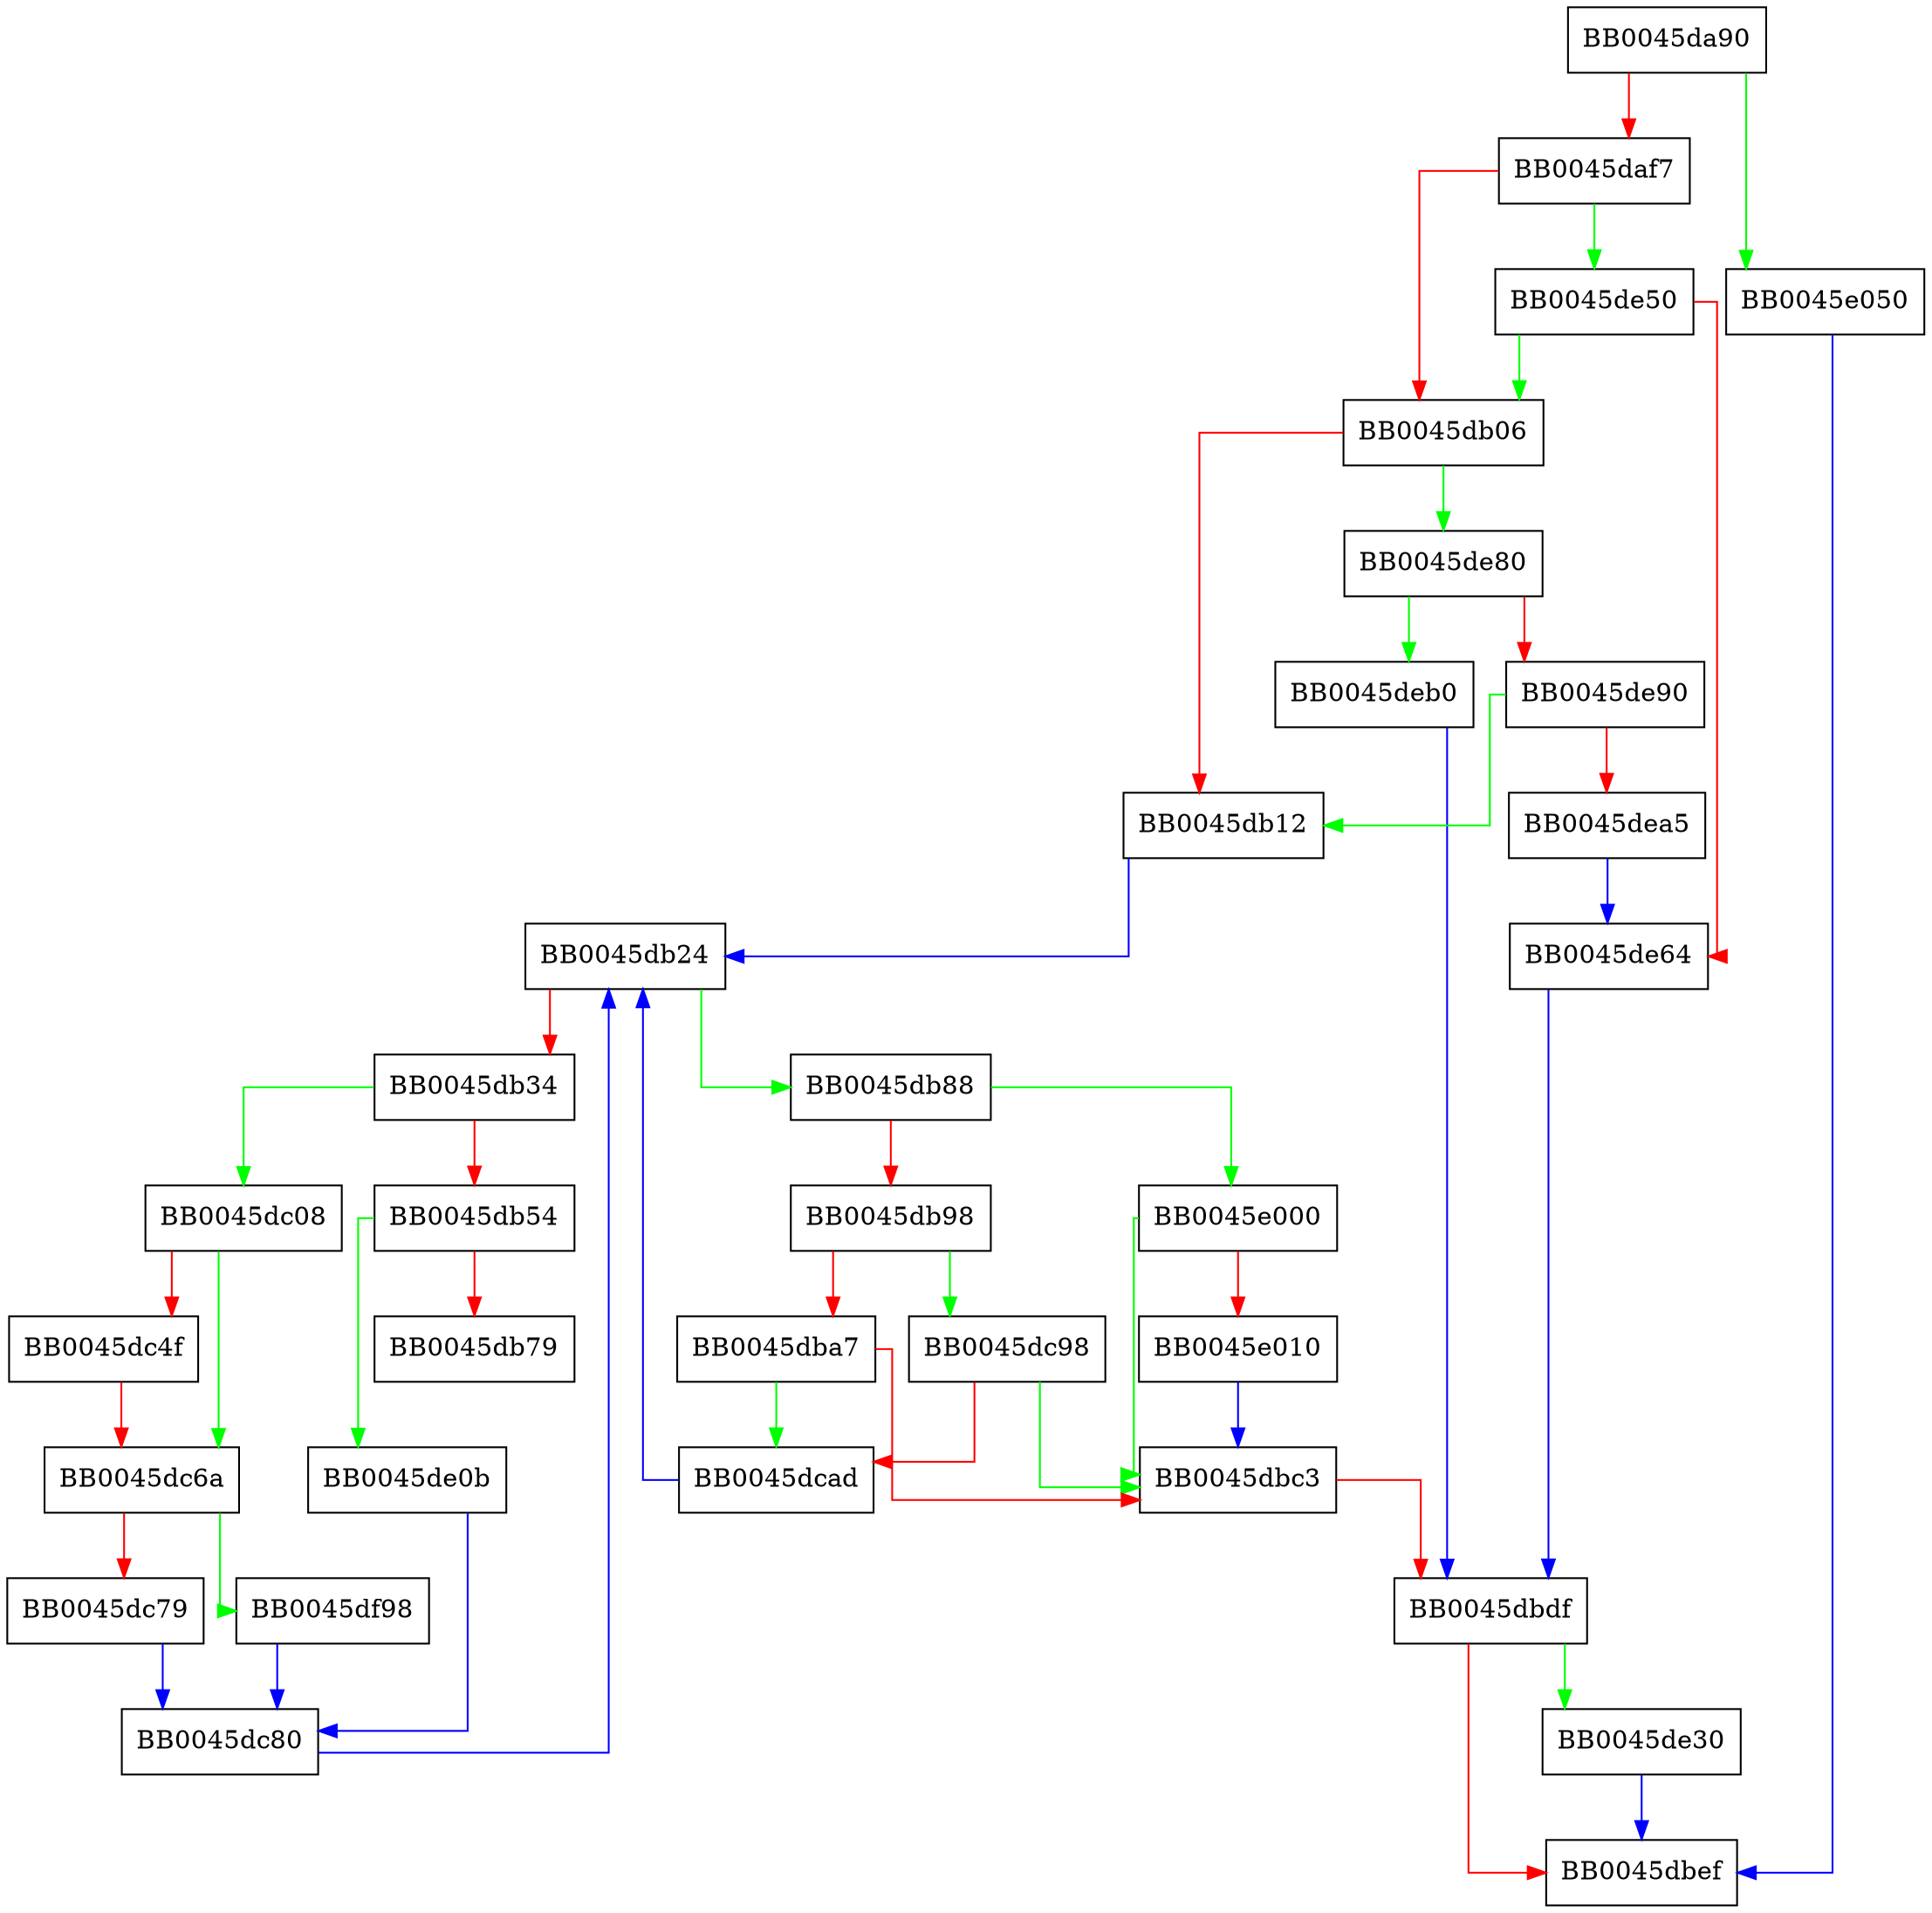 digraph process {
  node [shape="box"];
  graph [splines=ortho];
  BB0045da90 -> BB0045e050 [color="green"];
  BB0045da90 -> BB0045daf7 [color="red"];
  BB0045daf7 -> BB0045de50 [color="green"];
  BB0045daf7 -> BB0045db06 [color="red"];
  BB0045db06 -> BB0045de80 [color="green"];
  BB0045db06 -> BB0045db12 [color="red"];
  BB0045db12 -> BB0045db24 [color="blue"];
  BB0045db24 -> BB0045db88 [color="green"];
  BB0045db24 -> BB0045db34 [color="red"];
  BB0045db34 -> BB0045dc08 [color="green"];
  BB0045db34 -> BB0045db54 [color="red"];
  BB0045db54 -> BB0045de0b [color="green"];
  BB0045db54 -> BB0045db79 [color="red"];
  BB0045db88 -> BB0045e000 [color="green"];
  BB0045db88 -> BB0045db98 [color="red"];
  BB0045db98 -> BB0045dc98 [color="green"];
  BB0045db98 -> BB0045dba7 [color="red"];
  BB0045dba7 -> BB0045dcad [color="green"];
  BB0045dba7 -> BB0045dbc3 [color="red"];
  BB0045dbc3 -> BB0045dbdf [color="red"];
  BB0045dbdf -> BB0045de30 [color="green"];
  BB0045dbdf -> BB0045dbef [color="red"];
  BB0045dc08 -> BB0045dc6a [color="green"];
  BB0045dc08 -> BB0045dc4f [color="red"];
  BB0045dc4f -> BB0045dc6a [color="red"];
  BB0045dc6a -> BB0045df98 [color="green"];
  BB0045dc6a -> BB0045dc79 [color="red"];
  BB0045dc79 -> BB0045dc80 [color="blue"];
  BB0045dc80 -> BB0045db24 [color="blue"];
  BB0045dc98 -> BB0045dbc3 [color="green"];
  BB0045dc98 -> BB0045dcad [color="red"];
  BB0045dcad -> BB0045db24 [color="blue"];
  BB0045de0b -> BB0045dc80 [color="blue"];
  BB0045de30 -> BB0045dbef [color="blue"];
  BB0045de50 -> BB0045db06 [color="green"];
  BB0045de50 -> BB0045de64 [color="red"];
  BB0045de64 -> BB0045dbdf [color="blue"];
  BB0045de80 -> BB0045deb0 [color="green"];
  BB0045de80 -> BB0045de90 [color="red"];
  BB0045de90 -> BB0045db12 [color="green"];
  BB0045de90 -> BB0045dea5 [color="red"];
  BB0045dea5 -> BB0045de64 [color="blue"];
  BB0045deb0 -> BB0045dbdf [color="blue"];
  BB0045df98 -> BB0045dc80 [color="blue"];
  BB0045e000 -> BB0045dbc3 [color="green"];
  BB0045e000 -> BB0045e010 [color="red"];
  BB0045e010 -> BB0045dbc3 [color="blue"];
  BB0045e050 -> BB0045dbef [color="blue"];
}